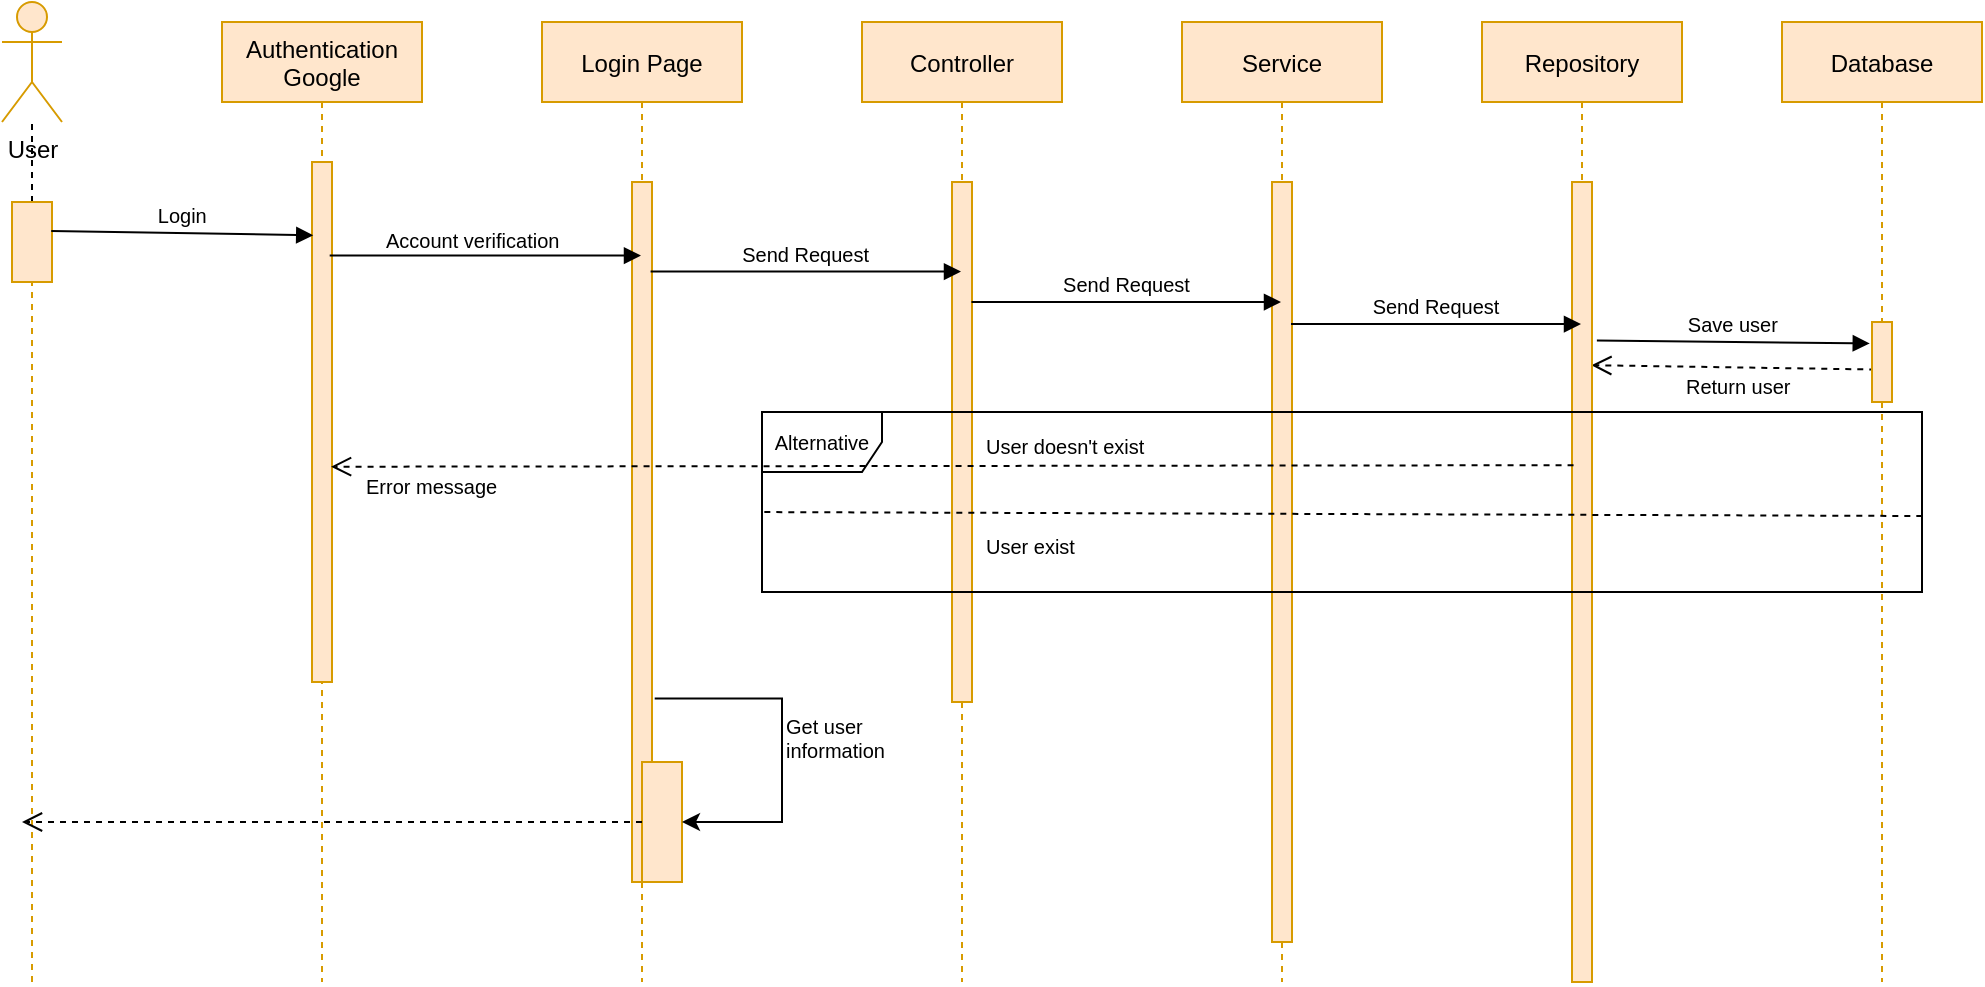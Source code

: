 <mxfile version="14.1.1" type="device"><diagram id="kgpKYQtTHZ0yAKxKKP6v" name="Page-1"><mxGraphModel dx="3336" dy="1224" grid="1" gridSize="10" guides="1" tooltips="1" connect="1" arrows="1" fold="1" page="1" pageScale="1" pageWidth="850" pageHeight="1100" math="0" shadow="0"><root><mxCell id="0"/><mxCell id="1" parent="0"/><mxCell id="3nuBFxr9cyL0pnOWT2aG-1" value="Authentication&#10;Google" style="shape=umlLifeline;perimeter=lifelinePerimeter;container=1;collapsible=0;recursiveResize=0;rounded=0;shadow=0;strokeWidth=1;fillColor=#ffe6cc;strokeColor=#d79b00;" parent="1" vertex="1"><mxGeometry x="-40" y="70" width="100" height="480" as="geometry"/></mxCell><mxCell id="3nuBFxr9cyL0pnOWT2aG-2" value="" style="points=[];perimeter=orthogonalPerimeter;rounded=0;shadow=0;strokeWidth=1;fillColor=#ffe6cc;strokeColor=#d79b00;" parent="3nuBFxr9cyL0pnOWT2aG-1" vertex="1"><mxGeometry x="45" y="70" width="10" height="260" as="geometry"/></mxCell><mxCell id="3nuBFxr9cyL0pnOWT2aG-5" value="Login Page" style="shape=umlLifeline;perimeter=lifelinePerimeter;container=1;collapsible=0;recursiveResize=0;rounded=0;shadow=0;strokeWidth=1;fillColor=#ffe6cc;strokeColor=#d79b00;" parent="1" vertex="1"><mxGeometry x="120" y="70" width="100" height="480" as="geometry"/></mxCell><mxCell id="3nuBFxr9cyL0pnOWT2aG-6" value="" style="points=[];perimeter=orthogonalPerimeter;rounded=0;shadow=0;strokeWidth=1;fillColor=#ffe6cc;strokeColor=#d79b00;" parent="3nuBFxr9cyL0pnOWT2aG-5" vertex="1"><mxGeometry x="45" y="80" width="10" height="350" as="geometry"/></mxCell><mxCell id="3nuBFxr9cyL0pnOWT2aG-7" value="" style="verticalAlign=bottom;endArrow=open;dashed=1;endSize=8;shadow=0;strokeWidth=1;entryX=0.969;entryY=0.229;entryDx=0;entryDy=0;entryPerimeter=0;exitX=0.164;exitY=0.594;exitDx=0;exitDy=0;exitPerimeter=0;" parent="1" source="prgObBN2hG2PErhUE6iH-14" target="prgObBN2hG2PErhUE6iH-16" edge="1"><mxGeometry relative="1" as="geometry"><mxPoint x="550" y="410" as="targetPoint"/><mxPoint x="700" y="410" as="sourcePoint"/></mxGeometry></mxCell><mxCell id="3nuBFxr9cyL0pnOWT2aG-8" value="" style="verticalAlign=bottom;endArrow=block;shadow=0;strokeWidth=1;exitX=0.884;exitY=0.18;exitDx=0;exitDy=0;exitPerimeter=0;fontSize=10;" parent="1" source="3nuBFxr9cyL0pnOWT2aG-2" target="3nuBFxr9cyL0pnOWT2aG-5" edge="1"><mxGeometry relative="1" as="geometry"><mxPoint x="275" y="160" as="sourcePoint"/></mxGeometry></mxCell><mxCell id="prgObBN2hG2PErhUE6iH-1" value="User" style="shape=umlActor;verticalLabelPosition=bottom;verticalAlign=top;html=1;outlineConnect=0;fillColor=#ffe6cc;strokeColor=#d79b00;" parent="1" vertex="1"><mxGeometry x="-150" y="60" width="30" height="60" as="geometry"/></mxCell><mxCell id="prgObBN2hG2PErhUE6iH-6" value="" style="endArrow=none;dashed=1;html=1;" parent="1" source="prgObBN2hG2PErhUE6iH-7" target="prgObBN2hG2PErhUE6iH-1" edge="1"><mxGeometry width="50" height="50" relative="1" as="geometry"><mxPoint x="-135" y="550" as="sourcePoint"/><mxPoint x="-130" y="150" as="targetPoint"/></mxGeometry></mxCell><mxCell id="prgObBN2hG2PErhUE6iH-7" value="" style="rounded=0;whiteSpace=wrap;html=1;fillColor=#ffe6cc;strokeColor=#d79b00;" parent="1" vertex="1"><mxGeometry x="-145" y="160" width="20" height="40" as="geometry"/></mxCell><mxCell id="prgObBN2hG2PErhUE6iH-8" value="" style="endArrow=none;dashed=1;html=1;fillColor=#ffe6cc;strokeColor=#d79b00;" parent="1" target="prgObBN2hG2PErhUE6iH-7" edge="1"><mxGeometry width="50" height="50" relative="1" as="geometry"><mxPoint x="-135" y="550" as="sourcePoint"/><mxPoint x="-135" y="120" as="targetPoint"/></mxGeometry></mxCell><mxCell id="prgObBN2hG2PErhUE6iH-9" value="Controller" style="shape=umlLifeline;perimeter=lifelinePerimeter;container=1;collapsible=0;recursiveResize=0;rounded=0;shadow=0;strokeWidth=1;fillColor=#ffe6cc;strokeColor=#d79b00;" parent="1" vertex="1"><mxGeometry x="280" y="70" width="100" height="480" as="geometry"/></mxCell><mxCell id="prgObBN2hG2PErhUE6iH-10" value="" style="points=[];perimeter=orthogonalPerimeter;rounded=0;shadow=0;strokeWidth=1;fillColor=#ffe6cc;strokeColor=#d79b00;" parent="prgObBN2hG2PErhUE6iH-9" vertex="1"><mxGeometry x="45" y="80" width="10" height="260" as="geometry"/></mxCell><mxCell id="prgObBN2hG2PErhUE6iH-11" value="Service" style="shape=umlLifeline;perimeter=lifelinePerimeter;container=1;collapsible=0;recursiveResize=0;rounded=0;shadow=0;strokeWidth=1;fillColor=#ffe6cc;strokeColor=#d79b00;" parent="1" vertex="1"><mxGeometry x="440" y="70" width="100" height="480" as="geometry"/></mxCell><mxCell id="prgObBN2hG2PErhUE6iH-12" value="" style="points=[];perimeter=orthogonalPerimeter;rounded=0;shadow=0;strokeWidth=1;fillColor=#ffe6cc;strokeColor=#d79b00;" parent="prgObBN2hG2PErhUE6iH-11" vertex="1"><mxGeometry x="45" y="80" width="10" height="380" as="geometry"/></mxCell><mxCell id="prgObBN2hG2PErhUE6iH-13" value="Database" style="shape=umlLifeline;perimeter=lifelinePerimeter;container=1;collapsible=0;recursiveResize=0;rounded=0;shadow=0;strokeWidth=1;fillColor=#ffe6cc;strokeColor=#d79b00;" parent="1" vertex="1"><mxGeometry x="740" y="70" width="100" height="480" as="geometry"/></mxCell><mxCell id="prgObBN2hG2PErhUE6iH-14" value="" style="points=[];perimeter=orthogonalPerimeter;rounded=0;shadow=0;strokeWidth=1;fillColor=#ffe6cc;strokeColor=#d79b00;" parent="prgObBN2hG2PErhUE6iH-13" vertex="1"><mxGeometry x="45" y="150" width="10" height="40" as="geometry"/></mxCell><mxCell id="prgObBN2hG2PErhUE6iH-15" value="Repository" style="shape=umlLifeline;perimeter=lifelinePerimeter;container=1;collapsible=0;recursiveResize=0;rounded=0;shadow=0;strokeWidth=1;fillColor=#ffe6cc;strokeColor=#d79b00;" parent="1" vertex="1"><mxGeometry x="590" y="70" width="100" height="480" as="geometry"/></mxCell><mxCell id="prgObBN2hG2PErhUE6iH-16" value="" style="points=[];perimeter=orthogonalPerimeter;rounded=0;shadow=0;strokeWidth=1;fillColor=#ffe6cc;strokeColor=#d79b00;" parent="prgObBN2hG2PErhUE6iH-15" vertex="1"><mxGeometry x="45" y="80" width="10" height="400" as="geometry"/></mxCell><mxCell id="prgObBN2hG2PErhUE6iH-17" value="Login" style="verticalAlign=bottom;endArrow=block;entryX=0.061;entryY=0.141;shadow=0;strokeWidth=1;exitX=0.982;exitY=0.362;exitDx=0;exitDy=0;exitPerimeter=0;entryDx=0;entryDy=0;entryPerimeter=0;fontSize=10;" parent="1" source="prgObBN2hG2PErhUE6iH-7" target="3nuBFxr9cyL0pnOWT2aG-2" edge="1"><mxGeometry relative="1" as="geometry"><mxPoint x="25" y="160.0" as="sourcePoint"/><mxPoint x="175" y="160.0" as="targetPoint"/></mxGeometry></mxCell><mxCell id="prgObBN2hG2PErhUE6iH-18" value="Send Request" style="verticalAlign=bottom;endArrow=block;shadow=0;strokeWidth=1;fontSize=10;exitX=0.929;exitY=0.128;exitDx=0;exitDy=0;exitPerimeter=0;" parent="1" source="3nuBFxr9cyL0pnOWT2aG-6" target="prgObBN2hG2PErhUE6iH-9" edge="1"><mxGeometry relative="1" as="geometry"><mxPoint x="175" y="249" as="sourcePoint"/><mxPoint x="320" y="221" as="targetPoint"/></mxGeometry></mxCell><mxCell id="prgObBN2hG2PErhUE6iH-19" value="Send Request" style="verticalAlign=bottom;endArrow=block;shadow=0;strokeWidth=1;fontSize=10;exitX=0.975;exitY=0.231;exitDx=0;exitDy=0;exitPerimeter=0;" parent="1" source="prgObBN2hG2PErhUE6iH-10" target="prgObBN2hG2PErhUE6iH-11" edge="1"><mxGeometry relative="1" as="geometry"><mxPoint x="35.89" y="220.61" as="sourcePoint"/><mxPoint x="186.06" y="218.48" as="targetPoint"/></mxGeometry></mxCell><mxCell id="prgObBN2hG2PErhUE6iH-20" value="Send Request" style="verticalAlign=bottom;endArrow=block;shadow=0;strokeWidth=1;fontSize=10;exitX=0.952;exitY=0.187;exitDx=0;exitDy=0;exitPerimeter=0;" parent="1" source="prgObBN2hG2PErhUE6iH-12" target="prgObBN2hG2PErhUE6iH-15" edge="1"><mxGeometry relative="1" as="geometry"><mxPoint x="500" y="270" as="sourcePoint"/><mxPoint x="630" y="270" as="targetPoint"/></mxGeometry></mxCell><mxCell id="prgObBN2hG2PErhUE6iH-25" value="Alternative" style="shape=umlFrame;whiteSpace=wrap;html=1;fontSize=10;" parent="1" vertex="1"><mxGeometry x="230" y="265" width="580" height="90" as="geometry"/></mxCell><mxCell id="prgObBN2hG2PErhUE6iH-26" value="" style="verticalAlign=bottom;endArrow=open;dashed=1;endSize=8;shadow=0;strokeWidth=1;entryX=0.952;entryY=0.586;entryDx=0;entryDy=0;entryPerimeter=0;exitX=0.078;exitY=0.354;exitDx=0;exitDy=0;exitPerimeter=0;" parent="1" source="prgObBN2hG2PErhUE6iH-16" target="3nuBFxr9cyL0pnOWT2aG-2" edge="1"><mxGeometry relative="1" as="geometry"><mxPoint x="655" y="319.42" as="targetPoint"/><mxPoint x="630" y="292" as="sourcePoint"/></mxGeometry></mxCell><mxCell id="prgObBN2hG2PErhUE6iH-27" value="&lt;div style=&quot;text-align: center&quot;&gt;&lt;font face=&quot;helvetica&quot;&gt;Error message&lt;/font&gt;&lt;br&gt;&lt;/div&gt;" style="text;whiteSpace=wrap;html=1;fontSize=10;" parent="1" vertex="1"><mxGeometry x="30" y="290" width="110" height="40" as="geometry"/></mxCell><mxCell id="prgObBN2hG2PErhUE6iH-28" value="&lt;div style=&quot;text-align: center&quot;&gt;&lt;font face=&quot;helvetica&quot;&gt;&lt;span style=&quot;background-color: rgb(255 , 255 , 255)&quot;&gt;User doesn't exist&lt;/span&gt;&lt;/font&gt;&lt;/div&gt;" style="text;whiteSpace=wrap;html=1;fontSize=10;" parent="1" vertex="1"><mxGeometry x="340" y="270" width="110" height="40" as="geometry"/></mxCell><mxCell id="prgObBN2hG2PErhUE6iH-29" value="&lt;div style=&quot;text-align: center&quot;&gt;&lt;font face=&quot;helvetica&quot;&gt;&lt;span style=&quot;background-color: rgb(255 , 255 , 255)&quot;&gt;User exist&lt;/span&gt;&lt;/font&gt;&lt;/div&gt;" style="text;whiteSpace=wrap;html=1;fontSize=10;" parent="1" vertex="1"><mxGeometry x="340" y="320" width="110" height="40" as="geometry"/></mxCell><mxCell id="prgObBN2hG2PErhUE6iH-32" value="" style="endArrow=none;dashed=1;html=1;fontSize=10;exitX=0.002;exitY=0.556;exitDx=0;exitDy=0;exitPerimeter=0;" parent="1" source="prgObBN2hG2PErhUE6iH-25" edge="1"><mxGeometry width="50" height="50" relative="1" as="geometry"><mxPoint x="240" y="440" as="sourcePoint"/><mxPoint x="810" y="317" as="targetPoint"/><Array as="points"/></mxGeometry></mxCell><mxCell id="prgObBN2hG2PErhUE6iH-35" value="&lt;span style=&quot;color: rgb(0 , 0 , 0) ; font-family: &amp;#34;helvetica&amp;#34; ; font-style: normal ; font-weight: 400 ; letter-spacing: normal ; text-align: center ; text-indent: 0px ; text-transform: none ; word-spacing: 0px ; background-color: rgb(255 , 255 , 255) ; display: inline ; float: none&quot;&gt;&lt;font style=&quot;font-size: 10px&quot;&gt;Return user&lt;/font&gt;&lt;/span&gt;" style="text;whiteSpace=wrap;html=1;fontSize=10;" parent="1" vertex="1"><mxGeometry x="690" y="240" width="80" height="30" as="geometry"/></mxCell><mxCell id="prgObBN2hG2PErhUE6iH-36" value="Save user" style="verticalAlign=bottom;endArrow=block;shadow=0;strokeWidth=1;fontSize=10;entryX=-0.111;entryY=0.268;entryDx=0;entryDy=0;entryPerimeter=0;exitX=1.244;exitY=0.198;exitDx=0;exitDy=0;exitPerimeter=0;" parent="1" source="prgObBN2hG2PErhUE6iH-16" target="prgObBN2hG2PErhUE6iH-14" edge="1"><mxGeometry relative="1" as="geometry"><mxPoint x="650" y="231" as="sourcePoint"/><mxPoint x="649.5" y="231.06" as="targetPoint"/></mxGeometry></mxCell><mxCell id="prgObBN2hG2PErhUE6iH-42" value="" style="rounded=0;whiteSpace=wrap;html=1;fontSize=10;fillColor=#ffe6cc;strokeColor=#d79b00;" parent="1" vertex="1"><mxGeometry x="170" y="440" width="20" height="60" as="geometry"/></mxCell><mxCell id="prgObBN2hG2PErhUE6iH-48" value="" style="edgeStyle=orthogonalEdgeStyle;rounded=0;orthogonalLoop=1;jettySize=auto;html=1;fontSize=10;exitX=1.135;exitY=0.738;exitDx=0;exitDy=0;exitPerimeter=0;" parent="1" source="3nuBFxr9cyL0pnOWT2aG-6" edge="1"><mxGeometry relative="1" as="geometry"><mxPoint x="180" y="325" as="sourcePoint"/><mxPoint x="190" y="470" as="targetPoint"/><Array as="points"><mxPoint x="240" y="408"/><mxPoint x="240" y="470"/><mxPoint x="190" y="470"/></Array></mxGeometry></mxCell><mxCell id="prgObBN2hG2PErhUE6iH-49" value="&lt;span style=&quot;text-align: center ; text-indent: 0px ; background-color: rgb(255 , 255 , 255) ; display: inline ; float: none&quot;&gt;&lt;font face=&quot;helvetica&quot;&gt;Get user information&lt;/font&gt;&lt;br&gt;&lt;/span&gt;" style="text;whiteSpace=wrap;html=1;fontSize=10;" parent="1" vertex="1"><mxGeometry x="240" y="410" width="80" height="30" as="geometry"/></mxCell><mxCell id="prgObBN2hG2PErhUE6iH-50" value="" style="verticalAlign=bottom;endArrow=open;dashed=1;endSize=8;shadow=0;strokeWidth=1;exitX=0;exitY=0.5;exitDx=0;exitDy=0;" parent="1" source="prgObBN2hG2PErhUE6iH-42" edge="1"><mxGeometry relative="1" as="geometry"><mxPoint x="-140" y="470" as="targetPoint"/><mxPoint x="796.64" y="253.76" as="sourcePoint"/></mxGeometry></mxCell><mxCell id="2zuuxBLXACOlQWWhSurm-1" value="&lt;div style=&quot;text-align: center&quot;&gt;&lt;span style=&quot;font-size: 10px&quot;&gt;Account verification&lt;/span&gt;&lt;/div&gt;&lt;div style=&quot;text-align: center&quot;&gt;&lt;br&gt;&lt;/div&gt;" style="text;whiteSpace=wrap;html=1;" parent="1" vertex="1"><mxGeometry x="40" y="165" width="120" height="30" as="geometry"/></mxCell></root></mxGraphModel></diagram></mxfile>